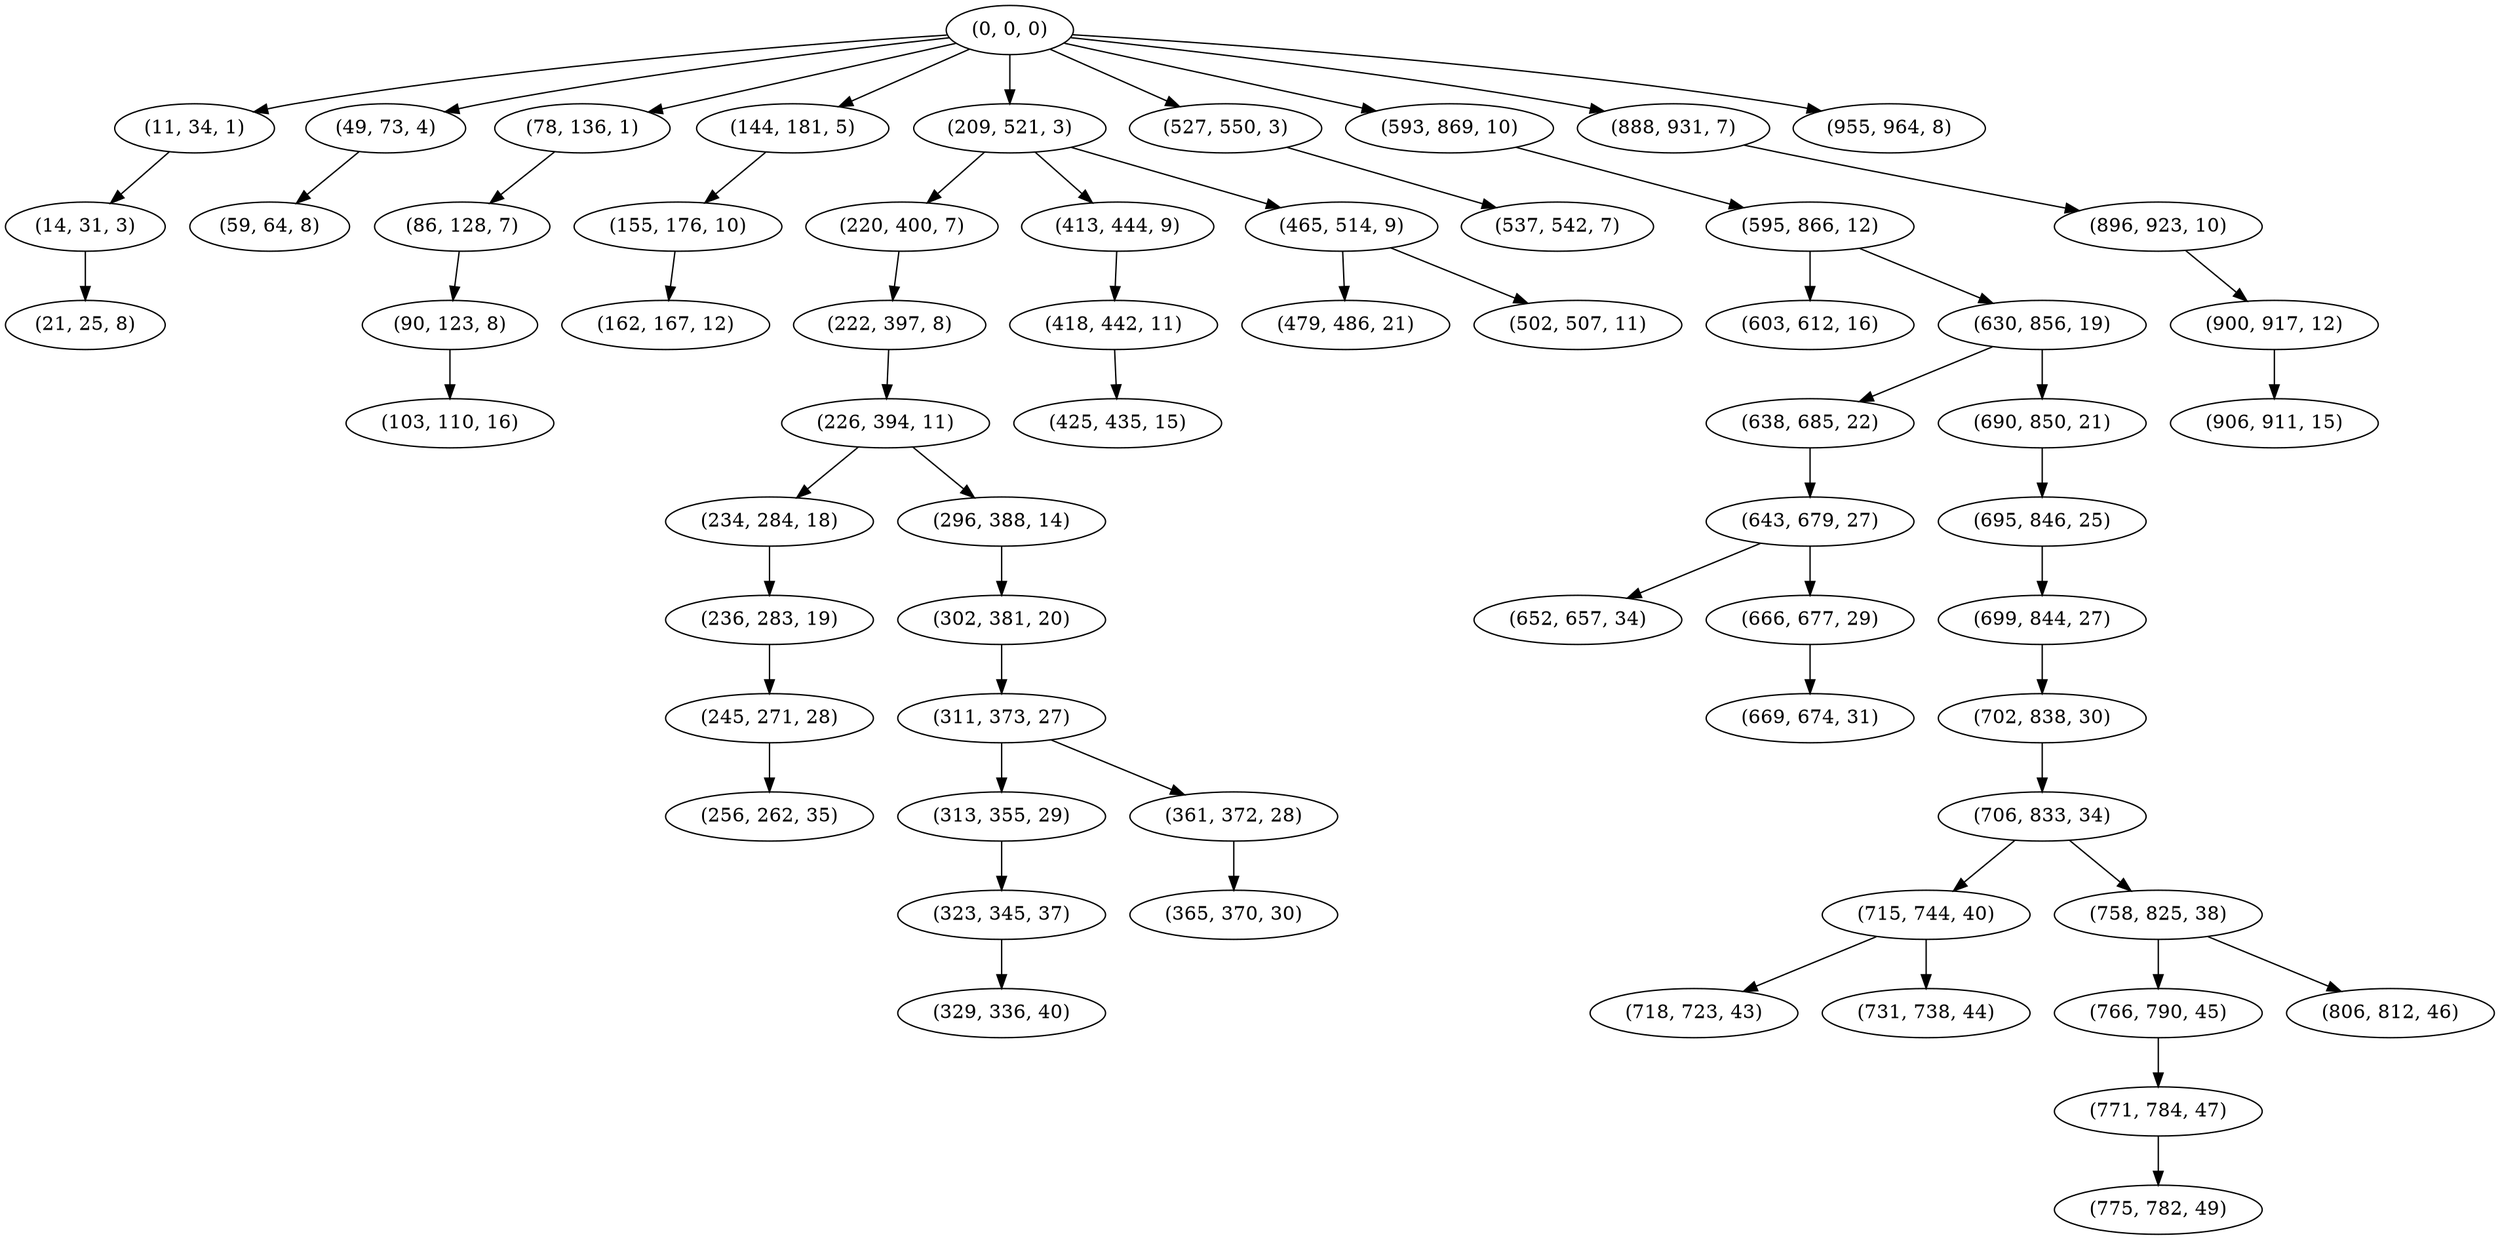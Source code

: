 digraph tree {
    "(0, 0, 0)";
    "(11, 34, 1)";
    "(14, 31, 3)";
    "(21, 25, 8)";
    "(49, 73, 4)";
    "(59, 64, 8)";
    "(78, 136, 1)";
    "(86, 128, 7)";
    "(90, 123, 8)";
    "(103, 110, 16)";
    "(144, 181, 5)";
    "(155, 176, 10)";
    "(162, 167, 12)";
    "(209, 521, 3)";
    "(220, 400, 7)";
    "(222, 397, 8)";
    "(226, 394, 11)";
    "(234, 284, 18)";
    "(236, 283, 19)";
    "(245, 271, 28)";
    "(256, 262, 35)";
    "(296, 388, 14)";
    "(302, 381, 20)";
    "(311, 373, 27)";
    "(313, 355, 29)";
    "(323, 345, 37)";
    "(329, 336, 40)";
    "(361, 372, 28)";
    "(365, 370, 30)";
    "(413, 444, 9)";
    "(418, 442, 11)";
    "(425, 435, 15)";
    "(465, 514, 9)";
    "(479, 486, 21)";
    "(502, 507, 11)";
    "(527, 550, 3)";
    "(537, 542, 7)";
    "(593, 869, 10)";
    "(595, 866, 12)";
    "(603, 612, 16)";
    "(630, 856, 19)";
    "(638, 685, 22)";
    "(643, 679, 27)";
    "(652, 657, 34)";
    "(666, 677, 29)";
    "(669, 674, 31)";
    "(690, 850, 21)";
    "(695, 846, 25)";
    "(699, 844, 27)";
    "(702, 838, 30)";
    "(706, 833, 34)";
    "(715, 744, 40)";
    "(718, 723, 43)";
    "(731, 738, 44)";
    "(758, 825, 38)";
    "(766, 790, 45)";
    "(771, 784, 47)";
    "(775, 782, 49)";
    "(806, 812, 46)";
    "(888, 931, 7)";
    "(896, 923, 10)";
    "(900, 917, 12)";
    "(906, 911, 15)";
    "(955, 964, 8)";
    "(0, 0, 0)" -> "(11, 34, 1)";
    "(0, 0, 0)" -> "(49, 73, 4)";
    "(0, 0, 0)" -> "(78, 136, 1)";
    "(0, 0, 0)" -> "(144, 181, 5)";
    "(0, 0, 0)" -> "(209, 521, 3)";
    "(0, 0, 0)" -> "(527, 550, 3)";
    "(0, 0, 0)" -> "(593, 869, 10)";
    "(0, 0, 0)" -> "(888, 931, 7)";
    "(0, 0, 0)" -> "(955, 964, 8)";
    "(11, 34, 1)" -> "(14, 31, 3)";
    "(14, 31, 3)" -> "(21, 25, 8)";
    "(49, 73, 4)" -> "(59, 64, 8)";
    "(78, 136, 1)" -> "(86, 128, 7)";
    "(86, 128, 7)" -> "(90, 123, 8)";
    "(90, 123, 8)" -> "(103, 110, 16)";
    "(144, 181, 5)" -> "(155, 176, 10)";
    "(155, 176, 10)" -> "(162, 167, 12)";
    "(209, 521, 3)" -> "(220, 400, 7)";
    "(209, 521, 3)" -> "(413, 444, 9)";
    "(209, 521, 3)" -> "(465, 514, 9)";
    "(220, 400, 7)" -> "(222, 397, 8)";
    "(222, 397, 8)" -> "(226, 394, 11)";
    "(226, 394, 11)" -> "(234, 284, 18)";
    "(226, 394, 11)" -> "(296, 388, 14)";
    "(234, 284, 18)" -> "(236, 283, 19)";
    "(236, 283, 19)" -> "(245, 271, 28)";
    "(245, 271, 28)" -> "(256, 262, 35)";
    "(296, 388, 14)" -> "(302, 381, 20)";
    "(302, 381, 20)" -> "(311, 373, 27)";
    "(311, 373, 27)" -> "(313, 355, 29)";
    "(311, 373, 27)" -> "(361, 372, 28)";
    "(313, 355, 29)" -> "(323, 345, 37)";
    "(323, 345, 37)" -> "(329, 336, 40)";
    "(361, 372, 28)" -> "(365, 370, 30)";
    "(413, 444, 9)" -> "(418, 442, 11)";
    "(418, 442, 11)" -> "(425, 435, 15)";
    "(465, 514, 9)" -> "(479, 486, 21)";
    "(465, 514, 9)" -> "(502, 507, 11)";
    "(527, 550, 3)" -> "(537, 542, 7)";
    "(593, 869, 10)" -> "(595, 866, 12)";
    "(595, 866, 12)" -> "(603, 612, 16)";
    "(595, 866, 12)" -> "(630, 856, 19)";
    "(630, 856, 19)" -> "(638, 685, 22)";
    "(630, 856, 19)" -> "(690, 850, 21)";
    "(638, 685, 22)" -> "(643, 679, 27)";
    "(643, 679, 27)" -> "(652, 657, 34)";
    "(643, 679, 27)" -> "(666, 677, 29)";
    "(666, 677, 29)" -> "(669, 674, 31)";
    "(690, 850, 21)" -> "(695, 846, 25)";
    "(695, 846, 25)" -> "(699, 844, 27)";
    "(699, 844, 27)" -> "(702, 838, 30)";
    "(702, 838, 30)" -> "(706, 833, 34)";
    "(706, 833, 34)" -> "(715, 744, 40)";
    "(706, 833, 34)" -> "(758, 825, 38)";
    "(715, 744, 40)" -> "(718, 723, 43)";
    "(715, 744, 40)" -> "(731, 738, 44)";
    "(758, 825, 38)" -> "(766, 790, 45)";
    "(758, 825, 38)" -> "(806, 812, 46)";
    "(766, 790, 45)" -> "(771, 784, 47)";
    "(771, 784, 47)" -> "(775, 782, 49)";
    "(888, 931, 7)" -> "(896, 923, 10)";
    "(896, 923, 10)" -> "(900, 917, 12)";
    "(900, 917, 12)" -> "(906, 911, 15)";
}
